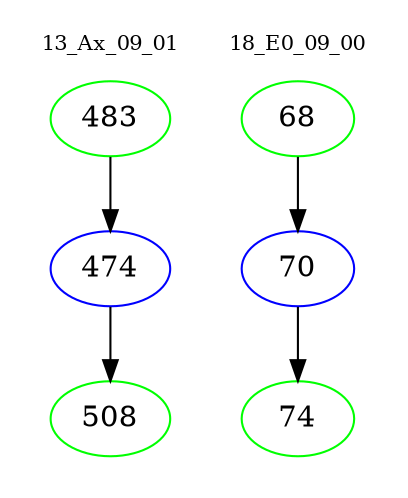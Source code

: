 digraph{
subgraph cluster_0 {
color = white
label = "13_Ax_09_01";
fontsize=10;
T0_483 [label="483", color="green"]
T0_483 -> T0_474 [color="black"]
T0_474 [label="474", color="blue"]
T0_474 -> T0_508 [color="black"]
T0_508 [label="508", color="green"]
}
subgraph cluster_1 {
color = white
label = "18_E0_09_00";
fontsize=10;
T1_68 [label="68", color="green"]
T1_68 -> T1_70 [color="black"]
T1_70 [label="70", color="blue"]
T1_70 -> T1_74 [color="black"]
T1_74 [label="74", color="green"]
}
}
